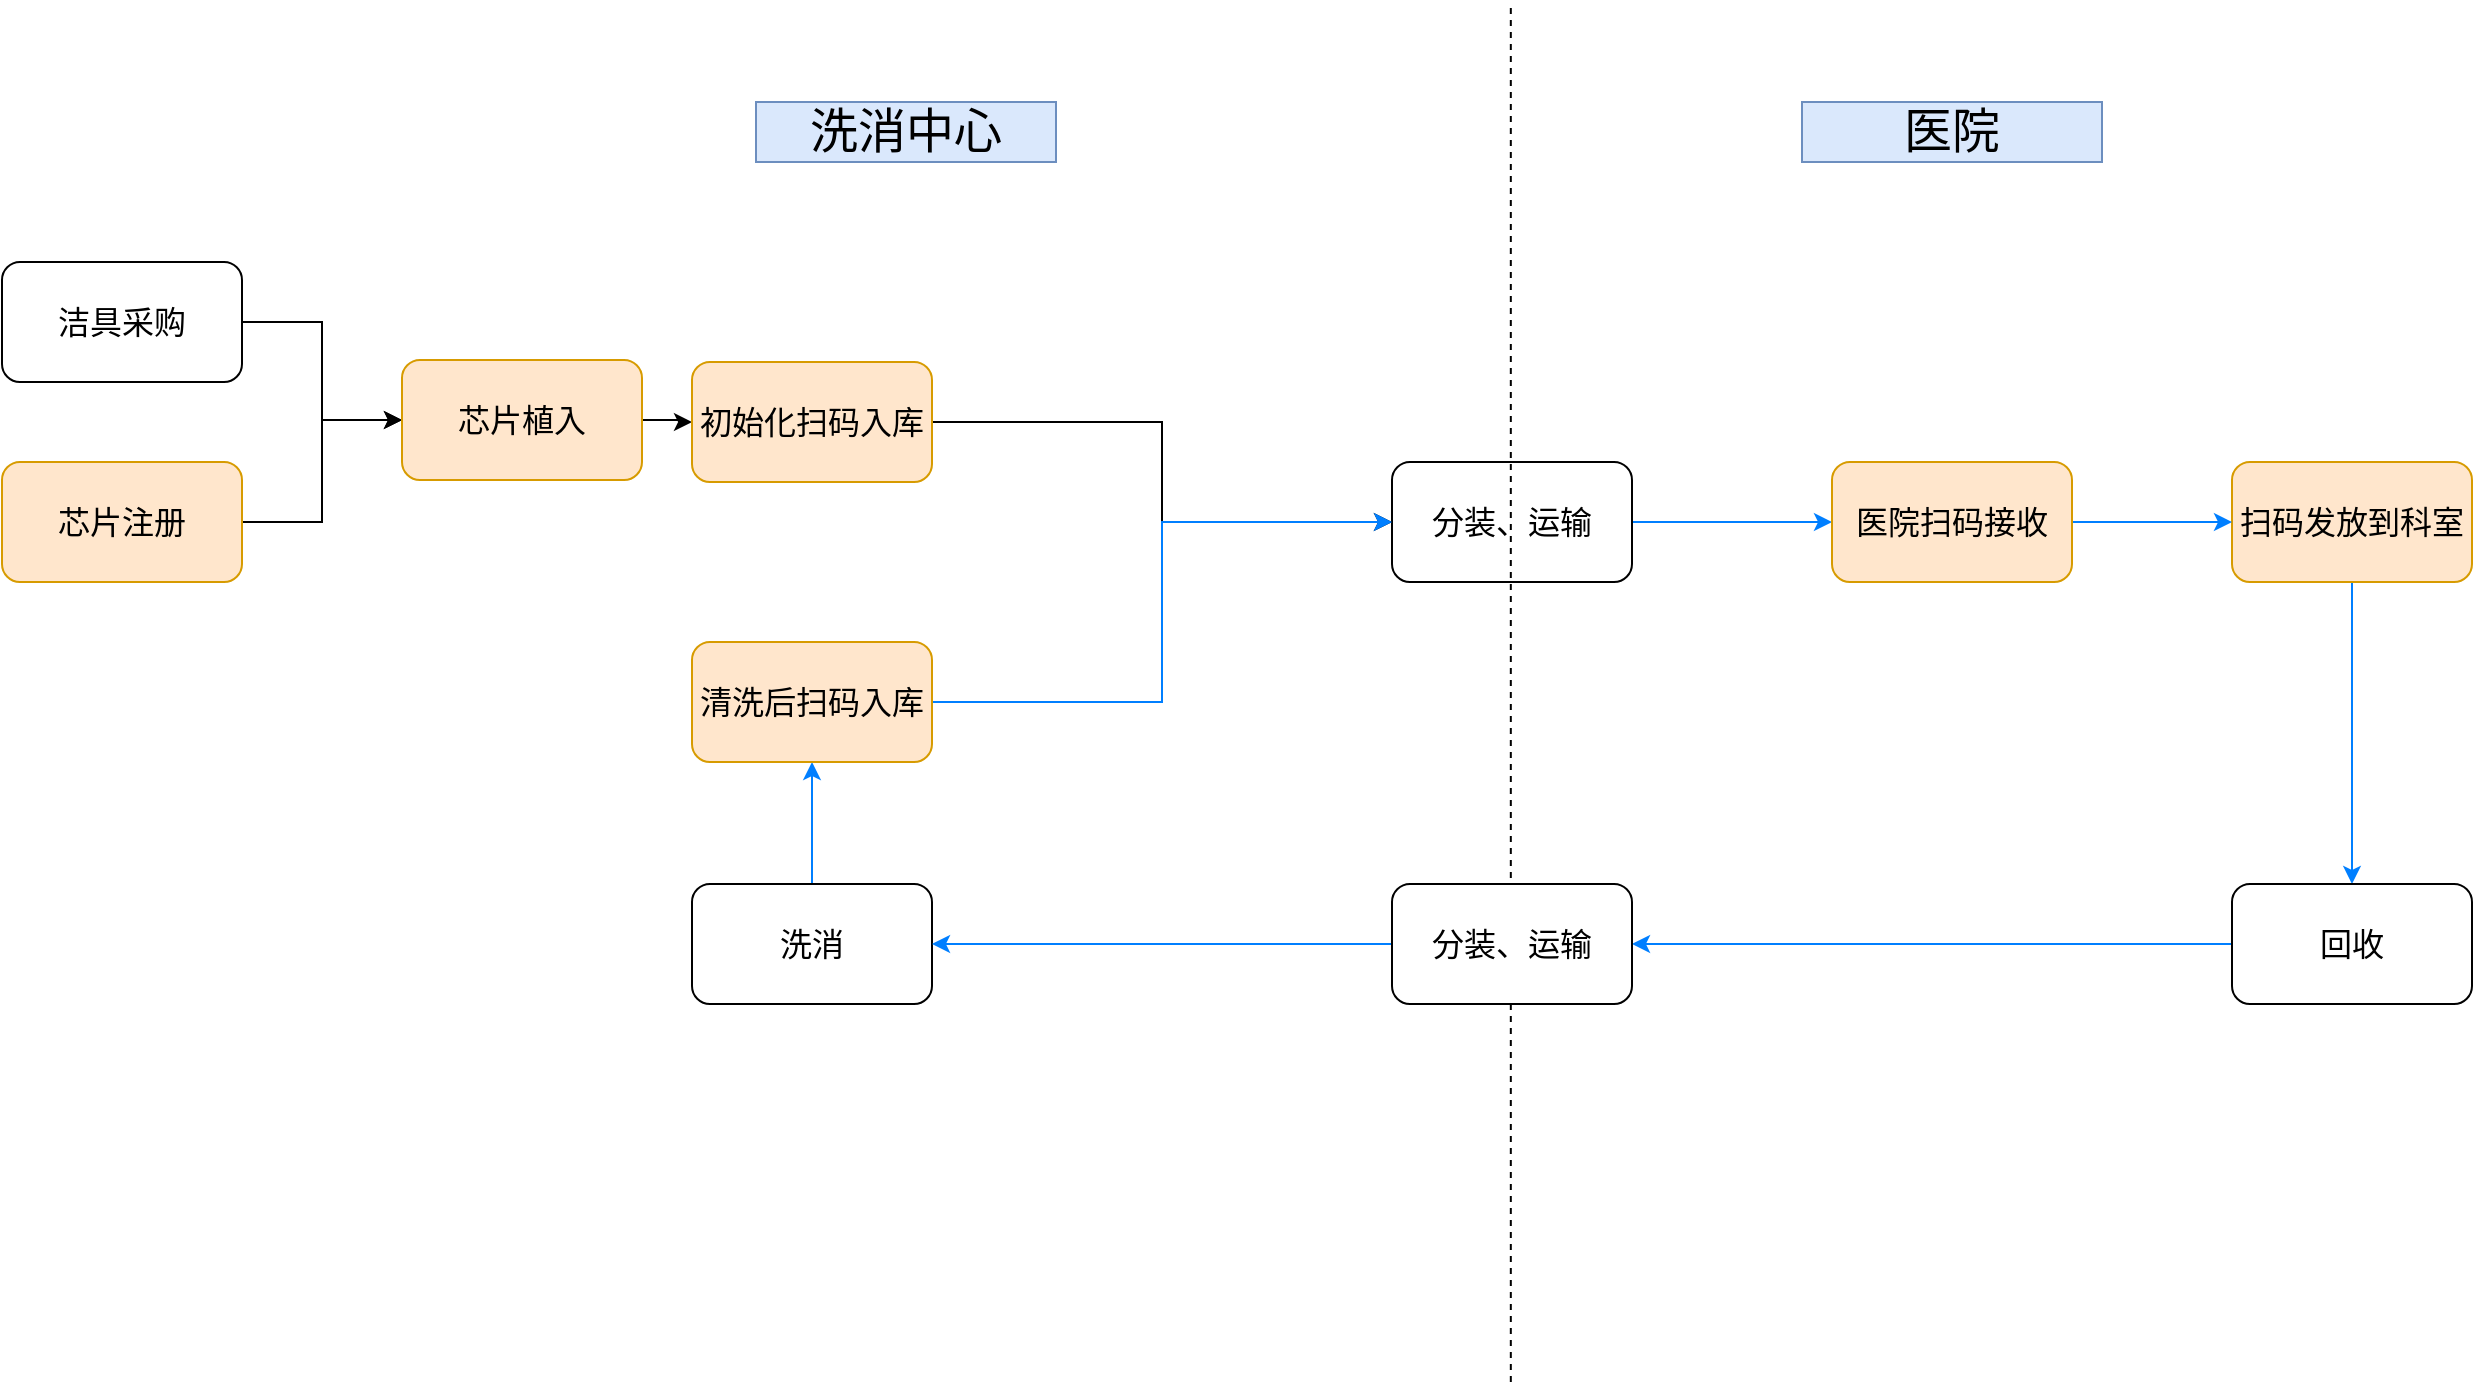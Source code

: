 <mxfile version="15.1.2" type="github" pages="6">
  <diagram name="Page-1" id="12e1b939-464a-85fe-373e-61e167be1490">
    <mxGraphModel dx="1038" dy="578" grid="0" gridSize="10" guides="1" tooltips="1" connect="1" arrows="1" fold="1" page="1" pageScale="1.5" pageWidth="1169" pageHeight="826" background="#FFFFFF" math="0" shadow="0">
      <root>
        <mxCell id="0" />
        <mxCell id="1" parent="0" />
        <mxCell id="9XeM4UnintE4RGTzpjeY-11" value="" style="edgeStyle=orthogonalEdgeStyle;rounded=0;orthogonalLoop=1;jettySize=auto;html=1;fontSize=16;" parent="1" source="9XeM4UnintE4RGTzpjeY-5" target="9XeM4UnintE4RGTzpjeY-8" edge="1">
          <mxGeometry relative="1" as="geometry" />
        </mxCell>
        <mxCell id="9XeM4UnintE4RGTzpjeY-5" value="芯片注册" style="rounded=1;whiteSpace=wrap;html=1;fillColor=#ffe6cc;strokeColor=#d79b00;fontSize=16;" parent="1" vertex="1">
          <mxGeometry x="263" y="620" width="120" height="60" as="geometry" />
        </mxCell>
        <mxCell id="9XeM4UnintE4RGTzpjeY-9" value="" style="edgeStyle=orthogonalEdgeStyle;rounded=0;orthogonalLoop=1;jettySize=auto;html=1;fontSize=16;" parent="1" source="9XeM4UnintE4RGTzpjeY-6" target="9XeM4UnintE4RGTzpjeY-8" edge="1">
          <mxGeometry relative="1" as="geometry" />
        </mxCell>
        <mxCell id="9XeM4UnintE4RGTzpjeY-6" value="洁具采购" style="whiteSpace=wrap;html=1;rounded=1;fontSize=16;" parent="1" vertex="1">
          <mxGeometry x="263" y="520" width="120" height="60" as="geometry" />
        </mxCell>
        <mxCell id="9XeM4UnintE4RGTzpjeY-13" value="" style="edgeStyle=orthogonalEdgeStyle;rounded=0;orthogonalLoop=1;jettySize=auto;html=1;fontSize=16;" parent="1" source="9XeM4UnintE4RGTzpjeY-8" target="9XeM4UnintE4RGTzpjeY-12" edge="1">
          <mxGeometry relative="1" as="geometry" />
        </mxCell>
        <mxCell id="9XeM4UnintE4RGTzpjeY-8" value="芯片植入" style="whiteSpace=wrap;html=1;rounded=1;fillColor=#ffe6cc;strokeColor=#d79b00;fontSize=16;" parent="1" vertex="1">
          <mxGeometry x="463" y="569" width="120" height="60" as="geometry" />
        </mxCell>
        <mxCell id="9XeM4UnintE4RGTzpjeY-15" value="" style="edgeStyle=orthogonalEdgeStyle;rounded=0;orthogonalLoop=1;jettySize=auto;html=1;fontSize=16;" parent="1" source="9XeM4UnintE4RGTzpjeY-12" target="9XeM4UnintE4RGTzpjeY-14" edge="1">
          <mxGeometry relative="1" as="geometry" />
        </mxCell>
        <mxCell id="9XeM4UnintE4RGTzpjeY-12" value="初始化扫码入库" style="whiteSpace=wrap;html=1;rounded=1;fillColor=#ffe6cc;strokeColor=#d79b00;fontSize=16;" parent="1" vertex="1">
          <mxGeometry x="608" y="570" width="120" height="60" as="geometry" />
        </mxCell>
        <mxCell id="9XeM4UnintE4RGTzpjeY-40" value="" style="edgeStyle=orthogonalEdgeStyle;rounded=0;orthogonalLoop=1;jettySize=auto;html=1;fontSize=16;fontColor=#007FFF;labelBackgroundColor=#0066CC;strokeColor=#007FFF;" parent="1" source="9XeM4UnintE4RGTzpjeY-14" target="9XeM4UnintE4RGTzpjeY-39" edge="1">
          <mxGeometry relative="1" as="geometry" />
        </mxCell>
        <mxCell id="9XeM4UnintE4RGTzpjeY-14" value="分装、运输" style="whiteSpace=wrap;html=1;rounded=1;fontSize=16;" parent="1" vertex="1">
          <mxGeometry x="958" y="620" width="120" height="60" as="geometry" />
        </mxCell>
        <mxCell id="9XeM4UnintE4RGTzpjeY-19" value="" style="edgeStyle=orthogonalEdgeStyle;rounded=0;orthogonalLoop=1;jettySize=auto;html=1;fontSize=16;fontColor=#007FFF;labelBackgroundColor=#0066CC;strokeColor=#007FFF;" parent="1" source="9XeM4UnintE4RGTzpjeY-16" target="9XeM4UnintE4RGTzpjeY-18" edge="1">
          <mxGeometry relative="1" as="geometry">
            <Array as="points">
              <mxPoint x="1448" y="861" />
            </Array>
          </mxGeometry>
        </mxCell>
        <mxCell id="9XeM4UnintE4RGTzpjeY-16" value="扫码发放到科室" style="whiteSpace=wrap;html=1;rounded=1;fillColor=#ffe6cc;strokeColor=#d79b00;fontSize=16;" parent="1" vertex="1">
          <mxGeometry x="1378" y="620" width="120" height="60" as="geometry" />
        </mxCell>
        <mxCell id="9XeM4UnintE4RGTzpjeY-21" value="" style="edgeStyle=orthogonalEdgeStyle;rounded=0;orthogonalLoop=1;jettySize=auto;html=1;entryX=1;entryY=0.5;entryDx=0;entryDy=0;fontSize=16;fontColor=#007FFF;labelBackgroundColor=#0066CC;strokeColor=#007FFF;" parent="1" source="9XeM4UnintE4RGTzpjeY-18" target="9XeM4UnintE4RGTzpjeY-42" edge="1">
          <mxGeometry relative="1" as="geometry" />
        </mxCell>
        <mxCell id="9XeM4UnintE4RGTzpjeY-18" value="回收" style="whiteSpace=wrap;html=1;rounded=1;fontSize=16;" parent="1" vertex="1">
          <mxGeometry x="1378" y="831" width="120" height="60" as="geometry" />
        </mxCell>
        <mxCell id="9XeM4UnintE4RGTzpjeY-37" value="" style="edgeStyle=orthogonalEdgeStyle;rounded=0;orthogonalLoop=1;jettySize=auto;html=1;fontSize=16;fontColor=#007FFF;labelBackgroundColor=#0066CC;strokeColor=#007FFF;" parent="1" source="9XeM4UnintE4RGTzpjeY-20" target="9XeM4UnintE4RGTzpjeY-36" edge="1">
          <mxGeometry relative="1" as="geometry" />
        </mxCell>
        <mxCell id="9XeM4UnintE4RGTzpjeY-20" value="洗消" style="whiteSpace=wrap;html=1;rounded=1;fontSize=16;" parent="1" vertex="1">
          <mxGeometry x="608" y="831" width="120" height="60" as="geometry" />
        </mxCell>
        <mxCell id="9XeM4UnintE4RGTzpjeY-35" value="" style="endArrow=none;dashed=1;html=1;fontSize=16;" parent="1" edge="1">
          <mxGeometry width="50" height="50" relative="1" as="geometry">
            <mxPoint x="1017.41" y="1080" as="sourcePoint" />
            <mxPoint x="1017.41" y="390" as="targetPoint" />
          </mxGeometry>
        </mxCell>
        <mxCell id="9XeM4UnintE4RGTzpjeY-38" value="" style="edgeStyle=orthogonalEdgeStyle;rounded=0;orthogonalLoop=1;jettySize=auto;html=1;entryX=0;entryY=0.5;entryDx=0;entryDy=0;fontSize=16;fontColor=#007FFF;labelBackgroundColor=#0066CC;strokeColor=#007FFF;" parent="1" source="9XeM4UnintE4RGTzpjeY-36" target="9XeM4UnintE4RGTzpjeY-14" edge="1">
          <mxGeometry relative="1" as="geometry" />
        </mxCell>
        <mxCell id="9XeM4UnintE4RGTzpjeY-36" value="清洗后扫码入库" style="whiteSpace=wrap;html=1;rounded=1;fillColor=#ffe6cc;strokeColor=#d79b00;fontSize=16;" parent="1" vertex="1">
          <mxGeometry x="608" y="710" width="120" height="60" as="geometry" />
        </mxCell>
        <mxCell id="9XeM4UnintE4RGTzpjeY-41" style="edgeStyle=orthogonalEdgeStyle;rounded=0;orthogonalLoop=1;jettySize=auto;html=1;exitX=1;exitY=0.5;exitDx=0;exitDy=0;entryX=0;entryY=0.5;entryDx=0;entryDy=0;fontSize=16;fontColor=#007FFF;labelBackgroundColor=#0066CC;strokeColor=#007FFF;" parent="1" source="9XeM4UnintE4RGTzpjeY-39" target="9XeM4UnintE4RGTzpjeY-16" edge="1">
          <mxGeometry relative="1" as="geometry" />
        </mxCell>
        <mxCell id="9XeM4UnintE4RGTzpjeY-39" value="医院扫码接收" style="whiteSpace=wrap;html=1;rounded=1;fillColor=#ffe6cc;strokeColor=#d79b00;fontSize=16;" parent="1" vertex="1">
          <mxGeometry x="1178" y="620" width="120" height="60" as="geometry" />
        </mxCell>
        <mxCell id="9XeM4UnintE4RGTzpjeY-43" style="edgeStyle=orthogonalEdgeStyle;rounded=0;orthogonalLoop=1;jettySize=auto;html=1;exitX=0;exitY=0.5;exitDx=0;exitDy=0;entryX=1;entryY=0.5;entryDx=0;entryDy=0;fontSize=16;fontColor=#007FFF;labelBackgroundColor=#0066CC;strokeColor=#007FFF;" parent="1" source="9XeM4UnintE4RGTzpjeY-42" target="9XeM4UnintE4RGTzpjeY-20" edge="1">
          <mxGeometry relative="1" as="geometry" />
        </mxCell>
        <mxCell id="9XeM4UnintE4RGTzpjeY-42" value="分装、运输" style="whiteSpace=wrap;html=1;rounded=1;fontSize=16;" parent="1" vertex="1">
          <mxGeometry x="958" y="831" width="120" height="60" as="geometry" />
        </mxCell>
        <mxCell id="9XeM4UnintE4RGTzpjeY-45" value="洗消中心" style="text;html=1;strokeColor=#6c8ebf;fillColor=#dae8fc;align=center;verticalAlign=middle;whiteSpace=wrap;rounded=0;fontSize=24;labelBorderColor=none;" parent="1" vertex="1">
          <mxGeometry x="640" y="440" width="150" height="30" as="geometry" />
        </mxCell>
        <mxCell id="9XeM4UnintE4RGTzpjeY-46" value="医院" style="text;html=1;strokeColor=#6c8ebf;fillColor=#dae8fc;align=center;verticalAlign=middle;whiteSpace=wrap;rounded=0;fontSize=24;labelBorderColor=none;" parent="1" vertex="1">
          <mxGeometry x="1163" y="440" width="150" height="30" as="geometry" />
        </mxCell>
      </root>
    </mxGraphModel>
  </diagram>
  <diagram id="zWIU-9xgIBPjnqL-WLnX" name="Page-2">
    <mxGraphModel dx="1038" dy="578" grid="1" gridSize="10" guides="1" tooltips="1" connect="1" arrows="1" fold="1" page="1" pageScale="1" pageWidth="827" pageHeight="1169" math="0" shadow="0">
      <root>
        <mxCell id="qYJ6D7o3Md8dHmC-g8wH-0" />
        <mxCell id="qYJ6D7o3Md8dHmC-g8wH-1" parent="qYJ6D7o3Md8dHmC-g8wH-0" />
        <mxCell id="qYJ6D7o3Md8dHmC-g8wH-6" value="" style="rounded=0;whiteSpace=wrap;html=1;fontSize=16;fontColor=#007FFF;" parent="qYJ6D7o3Md8dHmC-g8wH-1" vertex="1">
          <mxGeometry x="100" y="683" width="690" height="160" as="geometry" />
        </mxCell>
        <mxCell id="qYJ6D7o3Md8dHmC-g8wH-97" value="" style="rounded=0;whiteSpace=wrap;html=1;fontSize=16;fontColor=#007FFF;verticalAlign=middle;dashed=1;" parent="qYJ6D7o3Md8dHmC-g8wH-1" vertex="1">
          <mxGeometry x="455" y="708" width="315" height="110" as="geometry" />
        </mxCell>
        <mxCell id="qYJ6D7o3Md8dHmC-g8wH-17" value="数据存储集群" style="rounded=0;whiteSpace=wrap;html=1;fontSize=20;horizontal=1;verticalAlign=middle;fillColor=#dae8fc;strokeColor=#6c8ebf;" parent="qYJ6D7o3Md8dHmC-g8wH-1" vertex="1">
          <mxGeometry x="60" y="683" width="40" height="160" as="geometry" />
        </mxCell>
        <mxCell id="qYJ6D7o3Md8dHmC-g8wH-26" value="" style="edgeStyle=orthogonalEdgeStyle;rounded=0;orthogonalLoop=1;jettySize=auto;html=1;labelBackgroundColor=#0066CC;fontSize=16;fontColor=#007FFF;strokeColor=#FF9933;entryX=0;entryY=0.569;entryDx=0;entryDy=0;entryPerimeter=0;" parent="qYJ6D7o3Md8dHmC-g8wH-1" source="qYJ6D7o3Md8dHmC-g8wH-24" target="qYJ6D7o3Md8dHmC-g8wH-97" edge="1">
          <mxGeometry relative="1" as="geometry" />
        </mxCell>
        <mxCell id="qYJ6D7o3Md8dHmC-g8wH-24" value="master" style="shape=cylinder3;whiteSpace=wrap;html=1;boundedLbl=1;backgroundOutline=1;size=15;fontSize=16;fontColor=#007FFF;" parent="qYJ6D7o3Md8dHmC-g8wH-1" vertex="1">
          <mxGeometry x="330" y="730" width="60" height="80" as="geometry" />
        </mxCell>
        <mxCell id="qYJ6D7o3Md8dHmC-g8wH-25" value="slave" style="shape=cylinder3;whiteSpace=wrap;html=1;boundedLbl=1;backgroundOutline=1;size=15;fontSize=16;fontColor=#007FFF;" parent="qYJ6D7o3Md8dHmC-g8wH-1" vertex="1">
          <mxGeometry x="470" y="723.5" width="60" height="80" as="geometry" />
        </mxCell>
        <mxCell id="qYJ6D7o3Md8dHmC-g8wH-27" value="slave" style="shape=cylinder3;whiteSpace=wrap;html=1;boundedLbl=1;backgroundOutline=1;size=15;fontSize=16;fontColor=#007FFF;" parent="qYJ6D7o3Md8dHmC-g8wH-1" vertex="1">
          <mxGeometry x="570" y="723.5" width="60" height="80" as="geometry" />
        </mxCell>
        <mxCell id="qYJ6D7o3Md8dHmC-g8wH-28" value="slave" style="shape=cylinder3;whiteSpace=wrap;html=1;boundedLbl=1;backgroundOutline=1;size=15;fontSize=16;fontColor=#007FFF;" parent="qYJ6D7o3Md8dHmC-g8wH-1" vertex="1">
          <mxGeometry x="680" y="723.5" width="60" height="80" as="geometry" />
        </mxCell>
        <mxCell id="qYJ6D7o3Md8dHmC-g8wH-29" value="" style="rounded=0;whiteSpace=wrap;html=1;fontSize=16;fontColor=#007FFF;" parent="qYJ6D7o3Md8dHmC-g8wH-1" vertex="1">
          <mxGeometry x="100" y="510" width="690" height="160" as="geometry" />
        </mxCell>
        <mxCell id="qYJ6D7o3Md8dHmC-g8wH-30" value="业务应用集群" style="rounded=0;whiteSpace=wrap;html=1;fontSize=20;horizontal=1;verticalAlign=middle;fillColor=#dae8fc;strokeColor=#6c8ebf;" parent="qYJ6D7o3Md8dHmC-g8wH-1" vertex="1">
          <mxGeometry x="60" y="510" width="40" height="160" as="geometry" />
        </mxCell>
        <mxCell id="qYJ6D7o3Md8dHmC-g8wH-36" value="" style="rounded=0;whiteSpace=wrap;html=1;fontSize=16;fontColor=#007FFF;" parent="qYJ6D7o3Md8dHmC-g8wH-1" vertex="1">
          <mxGeometry x="100" y="386" width="690" height="110" as="geometry" />
        </mxCell>
        <mxCell id="qYJ6D7o3Md8dHmC-g8wH-37" value="接入网关" style="rounded=0;whiteSpace=wrap;html=1;fontSize=20;horizontal=1;verticalAlign=middle;fillColor=#dae8fc;strokeColor=#6c8ebf;" parent="qYJ6D7o3Md8dHmC-g8wH-1" vertex="1">
          <mxGeometry x="60" y="386" width="40" height="110" as="geometry" />
        </mxCell>
        <mxCell id="qYJ6D7o3Md8dHmC-g8wH-43" value="" style="rounded=0;whiteSpace=wrap;html=1;fontSize=16;fontColor=#007FFF;" parent="qYJ6D7o3Md8dHmC-g8wH-1" vertex="1">
          <mxGeometry x="100" y="260" width="690" height="110" as="geometry" />
        </mxCell>
        <mxCell id="qYJ6D7o3Md8dHmC-g8wH-44" value="客户端" style="rounded=0;whiteSpace=wrap;html=1;fontSize=20;horizontal=1;verticalAlign=middle;fillColor=#dae8fc;strokeColor=#6c8ebf;" parent="qYJ6D7o3Md8dHmC-g8wH-1" vertex="1">
          <mxGeometry x="60" y="260" width="40" height="110" as="geometry" />
        </mxCell>
        <mxCell id="qYJ6D7o3Md8dHmC-g8wH-50" value="缓存" style="rounded=0;whiteSpace=wrap;html=1;fontSize=16;verticalAlign=middle;fillColor=#b1ddf0;strokeColor=#10739e;" parent="qYJ6D7o3Md8dHmC-g8wH-1" vertex="1">
          <mxGeometry x="135" y="400" width="200" height="30" as="geometry" />
        </mxCell>
        <mxCell id="qYJ6D7o3Md8dHmC-g8wH-51" value="协议适配" style="rounded=0;whiteSpace=wrap;html=1;fontSize=16;verticalAlign=middle;fillColor=#b1ddf0;strokeColor=#10739e;" parent="qYJ6D7o3Md8dHmC-g8wH-1" vertex="1">
          <mxGeometry x="135" y="450" width="200" height="30" as="geometry" />
        </mxCell>
        <mxCell id="qYJ6D7o3Md8dHmC-g8wH-52" value="认证鉴权" style="rounded=0;whiteSpace=wrap;html=1;fontSize=16;verticalAlign=middle;fillColor=#b1ddf0;strokeColor=#10739e;" parent="qYJ6D7o3Md8dHmC-g8wH-1" vertex="1">
          <mxGeometry x="350" y="400" width="200" height="30" as="geometry" />
        </mxCell>
        <mxCell id="qYJ6D7o3Md8dHmC-g8wH-53" value="路由控制" style="rounded=0;whiteSpace=wrap;html=1;fontSize=16;verticalAlign=middle;fillColor=#b1ddf0;strokeColor=#10739e;" parent="qYJ6D7o3Md8dHmC-g8wH-1" vertex="1">
          <mxGeometry x="350" y="450" width="200" height="30" as="geometry" />
        </mxCell>
        <mxCell id="qYJ6D7o3Md8dHmC-g8wH-54" value="会话管理" style="rounded=0;whiteSpace=wrap;html=1;fontSize=16;verticalAlign=middle;fillColor=#b1ddf0;strokeColor=#10739e;" parent="qYJ6D7o3Md8dHmC-g8wH-1" vertex="1">
          <mxGeometry x="570" y="400" width="200" height="30" as="geometry" />
        </mxCell>
        <mxCell id="qYJ6D7o3Md8dHmC-g8wH-56" value="流量控制" style="rounded=0;whiteSpace=wrap;html=1;fontSize=16;verticalAlign=middle;fillColor=#b1ddf0;strokeColor=#10739e;" parent="qYJ6D7o3Md8dHmC-g8wH-1" vertex="1">
          <mxGeometry x="570" y="450" width="200" height="30" as="geometry" />
        </mxCell>
        <mxCell id="qYJ6D7o3Md8dHmC-g8wH-59" value="账号管理服务" style="rounded=0;whiteSpace=wrap;html=1;fontSize=16;verticalAlign=middle;fillColor=#b1ddf0;strokeColor=#10739e;" parent="qYJ6D7o3Md8dHmC-g8wH-1" vertex="1">
          <mxGeometry x="130" y="529" width="200" height="30" as="geometry" />
        </mxCell>
        <mxCell id="qYJ6D7o3Md8dHmC-g8wH-60" value="会话管理服务" style="rounded=0;whiteSpace=wrap;html=1;fontSize=16;verticalAlign=middle;fillColor=#b1ddf0;strokeColor=#10739e;" parent="qYJ6D7o3Md8dHmC-g8wH-1" vertex="1">
          <mxGeometry x="130" y="575" width="200" height="30" as="geometry" />
        </mxCell>
        <mxCell id="qYJ6D7o3Md8dHmC-g8wH-61" value="权限管理服务" style="rounded=0;whiteSpace=wrap;html=1;fontSize=16;verticalAlign=middle;fillColor=#b1ddf0;strokeColor=#10739e;" parent="qYJ6D7o3Md8dHmC-g8wH-1" vertex="1">
          <mxGeometry x="130" y="620" width="200" height="30" as="geometry" />
        </mxCell>
        <mxCell id="qYJ6D7o3Md8dHmC-g8wH-72" value="流程单据管理服务" style="rounded=0;whiteSpace=wrap;html=1;fontSize=16;verticalAlign=middle;fillColor=#b1ddf0;strokeColor=#10739e;" parent="qYJ6D7o3Md8dHmC-g8wH-1" vertex="1">
          <mxGeometry x="350" y="529" width="200" height="30" as="geometry" />
        </mxCell>
        <mxCell id="qYJ6D7o3Md8dHmC-g8wH-73" value="洁物管理服务" style="rounded=0;whiteSpace=wrap;html=1;fontSize=16;verticalAlign=middle;fillColor=#b1ddf0;strokeColor=#10739e;" parent="qYJ6D7o3Md8dHmC-g8wH-1" vertex="1">
          <mxGeometry x="350" y="575" width="200" height="30" as="geometry" />
        </mxCell>
        <mxCell id="qYJ6D7o3Md8dHmC-g8wH-74" value="流程引擎" style="rounded=0;whiteSpace=wrap;html=1;fontSize=16;verticalAlign=middle;fillColor=#b1ddf0;strokeColor=#10739e;" parent="qYJ6D7o3Md8dHmC-g8wH-1" vertex="1">
          <mxGeometry x="350" y="620" width="200" height="30" as="geometry" />
        </mxCell>
        <mxCell id="qYJ6D7o3Md8dHmC-g8wH-75" value="库存管理服务" style="rounded=0;whiteSpace=wrap;html=1;fontSize=16;verticalAlign=middle;fillColor=#b1ddf0;strokeColor=#10739e;" parent="qYJ6D7o3Md8dHmC-g8wH-1" vertex="1">
          <mxGeometry x="570" y="529" width="200" height="30" as="geometry" />
        </mxCell>
        <mxCell id="qYJ6D7o3Md8dHmC-g8wH-76" value="报表服务" style="rounded=0;whiteSpace=wrap;html=1;fontSize=16;verticalAlign=middle;fillColor=#b1ddf0;strokeColor=#10739e;" parent="qYJ6D7o3Md8dHmC-g8wH-1" vertex="1">
          <mxGeometry x="570" y="575" width="200" height="30" as="geometry" />
        </mxCell>
        <mxCell id="qYJ6D7o3Md8dHmC-g8wH-77" value="配置服务" style="rounded=0;whiteSpace=wrap;html=1;fontSize=16;verticalAlign=middle;fillColor=#b1ddf0;strokeColor=#10739e;" parent="qYJ6D7o3Md8dHmC-g8wH-1" vertex="1">
          <mxGeometry x="570" y="620" width="200" height="30" as="geometry" />
        </mxCell>
        <mxCell id="qYJ6D7o3Md8dHmC-g8wH-78" value="" style="rounded=0;whiteSpace=wrap;html=1;fontSize=16;fontColor=#007FFF;verticalAlign=middle;dashed=1;" parent="qYJ6D7o3Md8dHmC-g8wH-1" vertex="1">
          <mxGeometry x="130" y="270" width="270" height="90" as="geometry" />
        </mxCell>
        <mxCell id="qYJ6D7o3Md8dHmC-g8wH-79" value="" style="rounded=0;whiteSpace=wrap;html=1;fontSize=16;fontColor=#007FFF;verticalAlign=middle;dashed=1;" parent="qYJ6D7o3Md8dHmC-g8wH-1" vertex="1">
          <mxGeometry x="440" y="270" width="340" height="90" as="geometry" />
        </mxCell>
        <mxCell id="qYJ6D7o3Md8dHmC-g8wH-80" value="初始入库" style="rounded=0;whiteSpace=wrap;html=1;fontSize=16;verticalAlign=middle;fillColor=#b1ddf0;strokeColor=#10739e;" parent="qYJ6D7o3Md8dHmC-g8wH-1" vertex="1">
          <mxGeometry x="165" y="280" width="70" height="30" as="geometry" />
        </mxCell>
        <mxCell id="qYJ6D7o3Md8dHmC-g8wH-81" value="医院接收" style="rounded=0;whiteSpace=wrap;html=1;fontSize=16;verticalAlign=middle;fillColor=#b1ddf0;strokeColor=#10739e;" parent="qYJ6D7o3Md8dHmC-g8wH-1" vertex="1">
          <mxGeometry x="244" y="280" width="70" height="30" as="geometry" />
        </mxCell>
        <mxCell id="qYJ6D7o3Md8dHmC-g8wH-82" value="数据同步" style="rounded=0;whiteSpace=wrap;html=1;fontSize=16;verticalAlign=middle;fillColor=#b1ddf0;strokeColor=#10739e;" parent="qYJ6D7o3Md8dHmC-g8wH-1" vertex="1">
          <mxGeometry x="320" y="320" width="70" height="30" as="geometry" />
        </mxCell>
        <mxCell id="qYJ6D7o3Md8dHmC-g8wH-83" value="科室发放" style="rounded=0;whiteSpace=wrap;html=1;fontSize=16;verticalAlign=middle;fillColor=#b1ddf0;strokeColor=#10739e;" parent="qYJ6D7o3Md8dHmC-g8wH-1" vertex="1">
          <mxGeometry x="320" y="280" width="70" height="30" as="geometry" />
        </mxCell>
        <mxCell id="qYJ6D7o3Md8dHmC-g8wH-84" value="洗消入库" style="rounded=0;whiteSpace=wrap;html=1;fontSize=16;verticalAlign=middle;fillColor=#b1ddf0;strokeColor=#10739e;" parent="qYJ6D7o3Md8dHmC-g8wH-1" vertex="1">
          <mxGeometry x="165" y="320" width="70" height="30" as="geometry" />
        </mxCell>
        <mxCell id="qYJ6D7o3Md8dHmC-g8wH-85" value="单据管理" style="rounded=0;whiteSpace=wrap;html=1;fontSize=16;verticalAlign=middle;fillColor=#b1ddf0;strokeColor=#10739e;" parent="qYJ6D7o3Md8dHmC-g8wH-1" vertex="1">
          <mxGeometry x="244" y="320" width="70" height="30" as="geometry" />
        </mxCell>
        <mxCell id="qYJ6D7o3Md8dHmC-g8wH-87" value="APP" style="text;html=1;fillColor=#fad7ac;align=center;verticalAlign=middle;whiteSpace=wrap;rounded=0;dashed=1;fontSize=16;" parent="qYJ6D7o3Md8dHmC-g8wH-1" vertex="1">
          <mxGeometry x="110" y="310" width="50" height="20" as="geometry" />
        </mxCell>
        <mxCell id="qYJ6D7o3Md8dHmC-g8wH-88" value="PC" style="text;html=1;fillColor=#fad7ac;align=center;verticalAlign=middle;whiteSpace=wrap;rounded=0;dashed=1;fontSize=16;" parent="qYJ6D7o3Md8dHmC-g8wH-1" vertex="1">
          <mxGeometry x="410" y="310" width="50" height="20" as="geometry" />
        </mxCell>
        <mxCell id="qYJ6D7o3Md8dHmC-g8wH-89" value="属性管理" style="rounded=0;whiteSpace=wrap;html=1;fontSize=16;verticalAlign=middle;fillColor=#b1ddf0;strokeColor=#10739e;" parent="qYJ6D7o3Md8dHmC-g8wH-1" vertex="1">
          <mxGeometry x="465" y="280" width="70" height="30" as="geometry" />
        </mxCell>
        <mxCell id="qYJ6D7o3Md8dHmC-g8wH-90" value="基础信息" style="rounded=0;whiteSpace=wrap;html=1;fontSize=16;verticalAlign=middle;fillColor=#b1ddf0;strokeColor=#10739e;" parent="qYJ6D7o3Md8dHmC-g8wH-1" vertex="1">
          <mxGeometry x="545" y="280" width="70" height="30" as="geometry" />
        </mxCell>
        <mxCell id="qYJ6D7o3Md8dHmC-g8wH-91" value="库存管理" style="rounded=0;whiteSpace=wrap;html=1;fontSize=16;verticalAlign=middle;fillColor=#b1ddf0;strokeColor=#10739e;" parent="qYJ6D7o3Md8dHmC-g8wH-1" vertex="1">
          <mxGeometry x="625" y="280" width="70" height="30" as="geometry" />
        </mxCell>
        <mxCell id="qYJ6D7o3Md8dHmC-g8wH-92" value="单据查询" style="rounded=0;whiteSpace=wrap;html=1;fontSize=16;verticalAlign=middle;fillColor=#b1ddf0;strokeColor=#10739e;" parent="qYJ6D7o3Md8dHmC-g8wH-1" vertex="1">
          <mxGeometry x="705" y="280" width="70" height="30" as="geometry" />
        </mxCell>
        <mxCell id="qYJ6D7o3Md8dHmC-g8wH-93" value="账号管理" style="rounded=0;whiteSpace=wrap;html=1;fontSize=16;verticalAlign=middle;fillColor=#b1ddf0;strokeColor=#10739e;" parent="qYJ6D7o3Md8dHmC-g8wH-1" vertex="1">
          <mxGeometry x="465" y="320" width="70" height="30" as="geometry" />
        </mxCell>
        <mxCell id="qYJ6D7o3Md8dHmC-g8wH-94" value="位置管理" style="rounded=0;whiteSpace=wrap;html=1;fontSize=16;verticalAlign=middle;fillColor=#b1ddf0;strokeColor=#10739e;" parent="qYJ6D7o3Md8dHmC-g8wH-1" vertex="1">
          <mxGeometry x="545" y="320" width="70" height="30" as="geometry" />
        </mxCell>
        <mxCell id="qYJ6D7o3Md8dHmC-g8wH-95" value="医院管理" style="rounded=0;whiteSpace=wrap;html=1;fontSize=16;verticalAlign=middle;fillColor=#b1ddf0;strokeColor=#10739e;" parent="qYJ6D7o3Md8dHmC-g8wH-1" vertex="1">
          <mxGeometry x="625" y="320" width="70" height="30" as="geometry" />
        </mxCell>
        <mxCell id="qYJ6D7o3Md8dHmC-g8wH-96" value="工厂管理" style="rounded=0;whiteSpace=wrap;html=1;fontSize=16;verticalAlign=middle;fillColor=#b1ddf0;strokeColor=#10739e;" parent="qYJ6D7o3Md8dHmC-g8wH-1" vertex="1">
          <mxGeometry x="705" y="320" width="70" height="30" as="geometry" />
        </mxCell>
        <mxCell id="qYJ6D7o3Md8dHmC-g8wH-99" value="缓存" style="rounded=0;whiteSpace=wrap;html=1;fontSize=16;verticalAlign=middle;fillColor=#b1ddf0;strokeColor=#10739e;" parent="qYJ6D7o3Md8dHmC-g8wH-1" vertex="1">
          <mxGeometry x="120" y="708" width="180" height="30" as="geometry" />
        </mxCell>
        <mxCell id="qYJ6D7o3Md8dHmC-g8wH-100" value="索引" style="rounded=0;whiteSpace=wrap;html=1;fontSize=16;verticalAlign=middle;fillColor=#b1ddf0;strokeColor=#10739e;" parent="qYJ6D7o3Md8dHmC-g8wH-1" vertex="1">
          <mxGeometry x="120" y="755" width="180" height="30" as="geometry" />
        </mxCell>
        <mxCell id="qYJ6D7o3Md8dHmC-g8wH-101" value="分库分表" style="rounded=0;whiteSpace=wrap;html=1;fontSize=16;verticalAlign=middle;fillColor=#b1ddf0;strokeColor=#10739e;" parent="qYJ6D7o3Md8dHmC-g8wH-1" vertex="1">
          <mxGeometry x="120" y="800" width="180" height="30" as="geometry" />
        </mxCell>
        <mxCell id="RXCNwkPC5hMkPePR8qlv-0" value="" style="rounded=0;whiteSpace=wrap;html=1;fontSize=16;fontColor=#007FFF;" vertex="1" parent="qYJ6D7o3Md8dHmC-g8wH-1">
          <mxGeometry x="100" y="260" width="690" height="110" as="geometry" />
        </mxCell>
        <mxCell id="RXCNwkPC5hMkPePR8qlv-1" value="客户端" style="rounded=0;whiteSpace=wrap;html=1;fontSize=20;horizontal=1;verticalAlign=middle;fillColor=#dae8fc;strokeColor=#6c8ebf;" vertex="1" parent="qYJ6D7o3Md8dHmC-g8wH-1">
          <mxGeometry x="60" y="260" width="40" height="110" as="geometry" />
        </mxCell>
      </root>
    </mxGraphModel>
  </diagram>
  <diagram id="XSh3mhu6vq3PXRAtV8lQ" name="单据提交">
    <mxGraphModel dx="1038" dy="578" grid="1" gridSize="10" guides="1" tooltips="1" connect="1" arrows="1" fold="1" page="1" pageScale="1" pageWidth="827" pageHeight="1169" math="0" shadow="0">
      <root>
        <mxCell id="HA58Zsw3i5T2GJlZ5nxW-0" />
        <mxCell id="HA58Zsw3i5T2GJlZ5nxW-1" parent="HA58Zsw3i5T2GJlZ5nxW-0" />
        <mxCell id="HA58Zsw3i5T2GJlZ5nxW-2" value="" style="rounded=1;whiteSpace=wrap;html=1;" parent="HA58Zsw3i5T2GJlZ5nxW-1" vertex="1">
          <mxGeometry x="150" y="160" width="120" height="60" as="geometry" />
        </mxCell>
      </root>
    </mxGraphModel>
  </diagram>
  <diagram id="62X3SHBGXKH0xMYh55zD" name="星图">
    <mxGraphModel dx="1038" dy="578" grid="1" gridSize="10" guides="1" tooltips="1" connect="1" arrows="1" fold="1" page="1" pageScale="1" pageWidth="827" pageHeight="1169" math="0" shadow="0">
      <root>
        <mxCell id="VpgmylTxQIesL9wzl0ou-0" />
        <mxCell id="VpgmylTxQIesL9wzl0ou-1" parent="VpgmylTxQIesL9wzl0ou-0" />
      </root>
    </mxGraphModel>
  </diagram>
  <diagram id="yrSL3WQiakfi5sXWNQTL" name="Page-5">
    <mxGraphModel dx="716" dy="399" grid="1" gridSize="10" guides="1" tooltips="1" connect="1" arrows="1" fold="1" page="1" pageScale="1" pageWidth="827" pageHeight="1169" math="0" shadow="0">
      <root>
        <mxCell id="BtBNwThaNSUI2RM6OBSI-0" />
        <mxCell id="BtBNwThaNSUI2RM6OBSI-1" parent="BtBNwThaNSUI2RM6OBSI-0" />
        <mxCell id="BtBNwThaNSUI2RM6OBSI-2" value="" style="ellipse;whiteSpace=wrap;html=1;aspect=fixed;fillColor=#CCE5FF;strokeColor=none;" vertex="1" parent="BtBNwThaNSUI2RM6OBSI-1">
          <mxGeometry x="210" y="140" width="410" height="410" as="geometry" />
        </mxCell>
        <mxCell id="BtBNwThaNSUI2RM6OBSI-3" value="" style="ellipse;whiteSpace=wrap;html=1;aspect=fixed;strokeColor=none;fillColor=#66B2FF;" vertex="1" parent="BtBNwThaNSUI2RM6OBSI-1">
          <mxGeometry x="275" y="195" width="290" height="290" as="geometry" />
        </mxCell>
        <mxCell id="BtBNwThaNSUI2RM6OBSI-4" value="" style="ellipse;whiteSpace=wrap;html=1;aspect=fixed;strokeColor=none;fillColor=#0066CC;" vertex="1" parent="BtBNwThaNSUI2RM6OBSI-1">
          <mxGeometry x="335" y="255" width="170" height="170" as="geometry" />
        </mxCell>
        <mxCell id="BtBNwThaNSUI2RM6OBSI-6" value="逻辑&lt;br&gt;编排引擎" style="rounded=1;whiteSpace=wrap;html=1;strokeColor=none;fillColor=#FFCC99;" vertex="1" parent="BtBNwThaNSUI2RM6OBSI-1">
          <mxGeometry x="360" y="280" width="60" height="30" as="geometry" />
        </mxCell>
        <mxCell id="BtBNwThaNSUI2RM6OBSI-7" value="原子级&lt;br&gt;数据源" style="rounded=1;whiteSpace=wrap;html=1;strokeColor=none;fillColor=#FFCC99;" vertex="1" parent="BtBNwThaNSUI2RM6OBSI-1">
          <mxGeometry x="430" y="280" width="60" height="30" as="geometry" />
        </mxCell>
        <mxCell id="BtBNwThaNSUI2RM6OBSI-8" value="数据编排" style="rounded=1;whiteSpace=wrap;html=1;strokeColor=none;fillColor=#CCFF99;" vertex="1" parent="BtBNwThaNSUI2RM6OBSI-1">
          <mxGeometry x="360" y="320" width="60" height="30" as="geometry" />
        </mxCell>
        <mxCell id="BtBNwThaNSUI2RM6OBSI-9" value="数据推送" style="rounded=1;whiteSpace=wrap;html=1;strokeColor=none;fillColor=#CCFF99;" vertex="1" parent="BtBNwThaNSUI2RM6OBSI-1">
          <mxGeometry x="430" y="320" width="60" height="30" as="geometry" />
        </mxCell>
        <mxCell id="BtBNwThaNSUI2RM6OBSI-10" value="数据下载" style="rounded=1;whiteSpace=wrap;html=1;strokeColor=none;fillColor=#CCFF99;" vertex="1" parent="BtBNwThaNSUI2RM6OBSI-1">
          <mxGeometry x="360" y="360" width="60" height="30" as="geometry" />
        </mxCell>
        <mxCell id="BtBNwThaNSUI2RM6OBSI-11" value="UI&lt;br&gt;编排引擎" style="rounded=1;whiteSpace=wrap;html=1;strokeColor=none;fillColor=#FFCC99;" vertex="1" parent="BtBNwThaNSUI2RM6OBSI-1">
          <mxGeometry x="354" y="220" width="60" height="30" as="geometry" />
        </mxCell>
        <mxCell id="BtBNwThaNSUI2RM6OBSI-12" value="权限&lt;br&gt;分级控制" style="rounded=1;whiteSpace=wrap;html=1;strokeColor=none;fillColor=#FFCC99;" vertex="1" parent="BtBNwThaNSUI2RM6OBSI-1">
          <mxGeometry x="430" y="220" width="60" height="30" as="geometry" />
        </mxCell>
        <mxCell id="BtBNwThaNSUI2RM6OBSI-13" value="数据沙箱" style="rounded=1;whiteSpace=wrap;html=1;strokeColor=none;fillColor=#FFCC99;" vertex="1" parent="BtBNwThaNSUI2RM6OBSI-1">
          <mxGeometry x="354" y="160" width="60" height="30" as="geometry" />
        </mxCell>
        <mxCell id="BtBNwThaNSUI2RM6OBSI-14" value="运行时沙箱" style="rounded=1;whiteSpace=wrap;html=1;strokeColor=none;fillColor=#FFCC99;" vertex="1" parent="BtBNwThaNSUI2RM6OBSI-1">
          <mxGeometry x="430" y="160" width="70" height="30" as="geometry" />
        </mxCell>
        <mxCell id="BtBNwThaNSUI2RM6OBSI-16" value="视图编排" style="rounded=1;whiteSpace=wrap;html=1;strokeColor=none;fillColor=#CCFF99;" vertex="1" parent="BtBNwThaNSUI2RM6OBSI-1">
          <mxGeometry x="320" y="425" width="60" height="30" as="geometry" />
        </mxCell>
        <mxCell id="BtBNwThaNSUI2RM6OBSI-17" value="组件工厂" style="rounded=1;whiteSpace=wrap;html=1;strokeColor=none;fillColor=#CCFF99;" vertex="1" parent="BtBNwThaNSUI2RM6OBSI-1">
          <mxGeometry x="385" y="425" width="60" height="30" as="geometry" />
        </mxCell>
        <mxCell id="BtBNwThaNSUI2RM6OBSI-18" value="模板工厂" style="rounded=1;whiteSpace=wrap;html=1;strokeColor=none;fillColor=#CCFF99;" vertex="1" parent="BtBNwThaNSUI2RM6OBSI-1">
          <mxGeometry x="450" y="425" width="60" height="30" as="geometry" />
        </mxCell>
        <mxCell id="BtBNwThaNSUI2RM6OBSI-19" value="接口定制" style="rounded=1;whiteSpace=wrap;html=1;strokeColor=none;fillColor=#CCFF99;" vertex="1" parent="BtBNwThaNSUI2RM6OBSI-1">
          <mxGeometry x="430" y="360" width="60" height="30" as="geometry" />
        </mxCell>
        <mxCell id="BtBNwThaNSUI2RM6OBSI-20" value="IDC评估" style="rounded=1;whiteSpace=wrap;html=1;strokeColor=none;fillColor=#CCFF99;" vertex="1" parent="BtBNwThaNSUI2RM6OBSI-1">
          <mxGeometry x="460" y="490" width="60" height="30" as="geometry" />
        </mxCell>
        <mxCell id="BtBNwThaNSUI2RM6OBSI-21" value="IDC设计" style="rounded=1;whiteSpace=wrap;html=1;strokeColor=none;fillColor=#CCFF99;" vertex="1" parent="BtBNwThaNSUI2RM6OBSI-1">
          <mxGeometry x="390" y="490" width="60" height="30" as="geometry" />
        </mxCell>
        <mxCell id="BtBNwThaNSUI2RM6OBSI-22" value="IDC克隆" style="rounded=1;whiteSpace=wrap;html=1;strokeColor=none;fillColor=#CCFF99;" vertex="1" parent="BtBNwThaNSUI2RM6OBSI-1">
          <mxGeometry x="320" y="490" width="60" height="30" as="geometry" />
        </mxCell>
      </root>
    </mxGraphModel>
  </diagram>
  <diagram id="RWJv8Ij1Ro77DHGkxZfo" name="星图">
    <mxGraphModel dx="865" dy="482" grid="1" gridSize="10" guides="1" tooltips="1" connect="1" arrows="1" fold="1" page="1" pageScale="1" pageWidth="827" pageHeight="1169" math="0" shadow="0">
      <root>
        <mxCell id="lhM6CGJn772H5iblu0Oy-0" />
        <mxCell id="lhM6CGJn772H5iblu0Oy-1" parent="lhM6CGJn772H5iblu0Oy-0" />
        <mxCell id="NIMpDLOdlwNDC7Y6xW4y-6" value="" style="rounded=0;whiteSpace=wrap;html=1;fontSize=16;fontColor=#007FFF;" vertex="1" parent="lhM6CGJn772H5iblu0Oy-1">
          <mxGeometry x="460" y="347" width="320" height="30" as="geometry" />
        </mxCell>
        <mxCell id="NIMpDLOdlwNDC7Y6xW4y-7" value="外部服务" style="rounded=0;whiteSpace=wrap;html=1;fontSize=16;horizontal=1;verticalAlign=middle;fillColor=#E6E6E6;strokeColor=#808080;" vertex="1" parent="lhM6CGJn772H5iblu0Oy-1">
          <mxGeometry x="400" y="347" width="70" height="30" as="geometry" />
        </mxCell>
        <mxCell id="hNvzfwAj79GDYpJO_Yom-0" value="" style="rounded=0;whiteSpace=wrap;html=1;fontSize=16;fontColor=#007FFF;" vertex="1" parent="lhM6CGJn772H5iblu0Oy-1">
          <mxGeometry x="80" y="32" width="700" height="110" as="geometry" />
        </mxCell>
        <mxCell id="hNvzfwAj79GDYpJO_Yom-1" value="WEB" style="rounded=0;whiteSpace=wrap;html=1;fontSize=16;horizontal=1;verticalAlign=middle;fillColor=#E6E6E6;strokeColor=#666666;" vertex="1" parent="lhM6CGJn772H5iblu0Oy-1">
          <mxGeometry x="20" y="32" width="60" height="110" as="geometry" />
        </mxCell>
        <mxCell id="vtx7-VaVFX9MFE1sux5--51" value="&lt;span&gt;星图web&lt;/span&gt;" style="rounded=0;whiteSpace=wrap;html=1;fillColor=#99CCFF;strokeColor=#7EA6E0;" vertex="1" parent="lhM6CGJn772H5iblu0Oy-1">
          <mxGeometry x="105" y="50" width="180" height="18" as="geometry" />
        </mxCell>
        <mxCell id="vtx7-VaVFX9MFE1sux5--52" value="" style="rounded=0;whiteSpace=wrap;html=1;strokeColor=#B3B3B3;" vertex="1" parent="lhM6CGJn772H5iblu0Oy-1">
          <mxGeometry x="105" y="68" width="325" height="68" as="geometry" />
        </mxCell>
        <mxCell id="hNvzfwAj79GDYpJO_Yom-2" value="node-red web" style="rounded=0;whiteSpace=wrap;html=1;fillColor=#99CCFF;strokeColor=#7EA6E0;" vertex="1" parent="lhM6CGJn772H5iblu0Oy-1">
          <mxGeometry x="445" y="50" width="180" height="18" as="geometry" />
        </mxCell>
        <mxCell id="hNvzfwAj79GDYpJO_Yom-4" value="" style="rounded=0;whiteSpace=wrap;html=1;strokeColor=#B3B3B3;" vertex="1" parent="lhM6CGJn772H5iblu0Oy-1">
          <mxGeometry x="445" y="68" width="325" height="68" as="geometry" />
        </mxCell>
        <mxCell id="hNvzfwAj79GDYpJO_Yom-5" value="" style="rounded=0;whiteSpace=wrap;html=1;fontSize=16;fontColor=#007FFF;" vertex="1" parent="lhM6CGJn772H5iblu0Oy-1">
          <mxGeometry x="80" y="160" width="700" height="30" as="geometry" />
        </mxCell>
        <mxCell id="hNvzfwAj79GDYpJO_Yom-6" value="接入层" style="rounded=0;whiteSpace=wrap;html=1;fontSize=16;horizontal=1;verticalAlign=middle;fillColor=#E6E6E6;strokeColor=#666666;" vertex="1" parent="lhM6CGJn772H5iblu0Oy-1">
          <mxGeometry x="20" y="160" width="60" height="30" as="geometry" />
        </mxCell>
        <mxCell id="hNvzfwAj79GDYpJO_Yom-7" value="&lt;span&gt;kong网关&lt;/span&gt;" style="rounded=0;whiteSpace=wrap;html=1;fillColor=#99CCFF;strokeColor=#7EA6E0;" vertex="1" parent="lhM6CGJn772H5iblu0Oy-1">
          <mxGeometry x="105" y="166" width="180" height="18" as="geometry" />
        </mxCell>
        <mxCell id="hNvzfwAj79GDYpJO_Yom-8" value="登录鉴权" style="rounded=0;whiteSpace=wrap;html=1;fillColor=#99CCFF;strokeColor=#7EA6E0;" vertex="1" parent="lhM6CGJn772H5iblu0Oy-1">
          <mxGeometry x="310" y="166" width="180" height="18" as="geometry" />
        </mxCell>
        <mxCell id="hNvzfwAj79GDYpJO_Yom-9" value="路径鉴权" style="rounded=0;whiteSpace=wrap;html=1;fillColor=#99CCFF;strokeColor=#7EA6E0;" vertex="1" parent="lhM6CGJn772H5iblu0Oy-1">
          <mxGeometry x="510" y="166" width="180" height="18" as="geometry" />
        </mxCell>
        <mxCell id="hNvzfwAj79GDYpJO_Yom-10" value="" style="rounded=0;whiteSpace=wrap;html=1;fontSize=16;fontColor=#007FFF;" vertex="1" parent="lhM6CGJn772H5iblu0Oy-1">
          <mxGeometry x="80" y="207" width="700" height="120" as="geometry" />
        </mxCell>
        <mxCell id="hNvzfwAj79GDYpJO_Yom-11" value="应用层&lt;br&gt;k8s" style="rounded=0;whiteSpace=wrap;html=1;fontSize=16;horizontal=1;verticalAlign=middle;fillColor=#E6E6E6;strokeColor=#666666;" vertex="1" parent="lhM6CGJn772H5iblu0Oy-1">
          <mxGeometry x="20" y="207" width="60" height="120" as="geometry" />
        </mxCell>
        <mxCell id="NIMpDLOdlwNDC7Y6xW4y-1" value="" style="rounded=0;whiteSpace=wrap;html=1;fontSize=16;fontColor=#007FFF;" vertex="1" parent="lhM6CGJn772H5iblu0Oy-1">
          <mxGeometry x="80" y="347" width="310" height="30" as="geometry" />
        </mxCell>
        <mxCell id="NIMpDLOdlwNDC7Y6xW4y-2" value="存储" style="rounded=0;whiteSpace=wrap;html=1;fontSize=16;horizontal=1;verticalAlign=middle;fillColor=#E6E6E6;strokeColor=#666666;" vertex="1" parent="lhM6CGJn772H5iblu0Oy-1">
          <mxGeometry x="20" y="347" width="60" height="30" as="geometry" />
        </mxCell>
        <mxCell id="NIMpDLOdlwNDC7Y6xW4y-3" value="&lt;span&gt;mongodb&lt;/span&gt;" style="rounded=0;whiteSpace=wrap;html=1;fillColor=#99CCFF;strokeColor=#7EA6E0;" vertex="1" parent="lhM6CGJn772H5iblu0Oy-1">
          <mxGeometry x="100" y="353" width="80" height="18" as="geometry" />
        </mxCell>
        <mxCell id="NIMpDLOdlwNDC7Y6xW4y-4" value="统一存储" style="rounded=0;whiteSpace=wrap;html=1;fillColor=#99CCFF;strokeColor=#7EA6E0;" vertex="1" parent="lhM6CGJn772H5iblu0Oy-1">
          <mxGeometry x="205" y="353" width="80" height="18" as="geometry" />
        </mxCell>
        <mxCell id="NIMpDLOdlwNDC7Y6xW4y-5" value="智研监控服务" style="rounded=0;whiteSpace=wrap;html=1;fillColor=#99CCFF;strokeColor=#7EA6E0;" vertex="1" parent="lhM6CGJn772H5iblu0Oy-1">
          <mxGeometry x="480" y="353" width="80" height="18" as="geometry" />
        </mxCell>
        <mxCell id="NIMpDLOdlwNDC7Y6xW4y-8" value="邮件/企业微信服务" style="rounded=0;whiteSpace=wrap;html=1;fillColor=#99CCFF;strokeColor=#7EA6E0;" vertex="1" parent="lhM6CGJn772H5iblu0Oy-1">
          <mxGeometry x="567.5" y="353" width="102.5" height="18" as="geometry" />
        </mxCell>
        <mxCell id="NIMpDLOdlwNDC7Y6xW4y-9" value="&lt;span&gt;nginx&amp;nbsp;静态资源服务&lt;/span&gt;" style="rounded=0;whiteSpace=wrap;html=1;fillColor=#99CCFF;strokeColor=#7EA6E0;" vertex="1" parent="lhM6CGJn772H5iblu0Oy-1">
          <mxGeometry x="120" y="227" width="115" height="30" as="geometry" />
        </mxCell>
        <mxCell id="NIMpDLOdlwNDC7Y6xW4y-14" value="" style="edgeStyle=orthogonalEdgeStyle;rounded=0;orthogonalLoop=1;jettySize=auto;html=1;fontSize=16;fontColor=#000000;" edge="1" parent="lhM6CGJn772H5iblu0Oy-1" source="NIMpDLOdlwNDC7Y6xW4y-10" target="NIMpDLOdlwNDC7Y6xW4y-11">
          <mxGeometry relative="1" as="geometry" />
        </mxCell>
        <mxCell id="NIMpDLOdlwNDC7Y6xW4y-10" value="星图 nodejs服务" style="rounded=0;whiteSpace=wrap;html=1;fillColor=#99CCFF;strokeColor=#7EA6E0;" vertex="1" parent="lhM6CGJn772H5iblu0Oy-1">
          <mxGeometry x="260" y="227" width="115" height="30" as="geometry" />
        </mxCell>
        <mxCell id="NIMpDLOdlwNDC7Y6xW4y-15" value="" style="edgeStyle=orthogonalEdgeStyle;rounded=0;orthogonalLoop=1;jettySize=auto;html=1;fontSize=16;fontColor=#000000;entryX=0;entryY=0.5;entryDx=0;entryDy=0;" edge="1" parent="lhM6CGJn772H5iblu0Oy-1" source="NIMpDLOdlwNDC7Y6xW4y-11" target="NIMpDLOdlwNDC7Y6xW4y-12">
          <mxGeometry relative="1" as="geometry" />
        </mxCell>
        <mxCell id="NIMpDLOdlwNDC7Y6xW4y-18" value="" style="edgeStyle=orthogonalEdgeStyle;rounded=0;orthogonalLoop=1;jettySize=auto;html=1;fontSize=16;fontColor=#000000;" edge="1" parent="lhM6CGJn772H5iblu0Oy-1" source="NIMpDLOdlwNDC7Y6xW4y-11" target="NIMpDLOdlwNDC7Y6xW4y-17">
          <mxGeometry relative="1" as="geometry" />
        </mxCell>
        <mxCell id="NIMpDLOdlwNDC7Y6xW4y-11" value="node-red nodejs服务" style="rounded=0;whiteSpace=wrap;html=1;fillColor=#99CCFF;strokeColor=#7EA6E0;" vertex="1" parent="lhM6CGJn772H5iblu0Oy-1">
          <mxGeometry x="414" y="227" width="115" height="30" as="geometry" />
        </mxCell>
        <mxCell id="NIMpDLOdlwNDC7Y6xW4y-16" value="" style="edgeStyle=orthogonalEdgeStyle;rounded=0;orthogonalLoop=1;jettySize=auto;html=1;fontSize=16;fontColor=#000000;" edge="1" parent="lhM6CGJn772H5iblu0Oy-1" source="NIMpDLOdlwNDC7Y6xW4y-12" target="NIMpDLOdlwNDC7Y6xW4y-13">
          <mxGeometry relative="1" as="geometry" />
        </mxCell>
        <mxCell id="NIMpDLOdlwNDC7Y6xW4y-12" value="后台原子http服务" style="rounded=0;whiteSpace=wrap;html=1;fillColor=#99CCFF;strokeColor=#7EA6E0;" vertex="1" parent="lhM6CGJn772H5iblu0Oy-1">
          <mxGeometry x="575" y="227" width="115" height="30" as="geometry" />
        </mxCell>
        <mxCell id="NIMpDLOdlwNDC7Y6xW4y-13" value="数据鉴权服务" style="rounded=0;whiteSpace=wrap;html=1;fillColor=#99CCFF;strokeColor=#7EA6E0;" vertex="1" parent="lhM6CGJn772H5iblu0Oy-1">
          <mxGeometry x="575" y="287" width="115" height="30" as="geometry" />
        </mxCell>
        <mxCell id="NIMpDLOdlwNDC7Y6xW4y-17" value="&lt;span&gt;统一存储服务&lt;/span&gt;" style="rounded=0;whiteSpace=wrap;html=1;fillColor=#99CCFF;strokeColor=#7EA6E0;" vertex="1" parent="lhM6CGJn772H5iblu0Oy-1">
          <mxGeometry x="414" y="287" width="115" height="30" as="geometry" />
        </mxCell>
        <mxCell id="NIMpDLOdlwNDC7Y6xW4y-19" value="原子接口--图形节点" style="rounded=0;whiteSpace=wrap;html=1;fillColor=#99CCFF;strokeColor=#7EA6E0;" vertex="1" parent="lhM6CGJn772H5iblu0Oy-1">
          <mxGeometry x="460" y="87" width="115" height="30" as="geometry" />
        </mxCell>
        <mxCell id="NIMpDLOdlwNDC7Y6xW4y-20" value="数据编排编辑器" style="rounded=0;whiteSpace=wrap;html=1;fillColor=#99CCFF;strokeColor=#7EA6E0;" vertex="1" parent="lhM6CGJn772H5iblu0Oy-1">
          <mxGeometry x="590" y="87" width="115" height="30" as="geometry" />
        </mxCell>
        <mxCell id="NIMpDLOdlwNDC7Y6xW4y-21" value="数据计划管理" style="rounded=0;whiteSpace=wrap;html=1;fillColor=#99CCFF;strokeColor=#7EA6E0;" vertex="1" parent="lhM6CGJn772H5iblu0Oy-1">
          <mxGeometry x="120" y="87" width="115" height="30" as="geometry" />
        </mxCell>
        <mxCell id="NIMpDLOdlwNDC7Y6xW4y-22" value="视图编排编辑器" style="rounded=0;whiteSpace=wrap;html=1;strokeColor=#7EA6E0;fillColor=#EDEDED;fontColor=#CCCCCC;" vertex="1" parent="lhM6CGJn772H5iblu0Oy-1">
          <mxGeometry x="260" y="87" width="115" height="30" as="geometry" />
        </mxCell>
      </root>
    </mxGraphModel>
  </diagram>
</mxfile>
